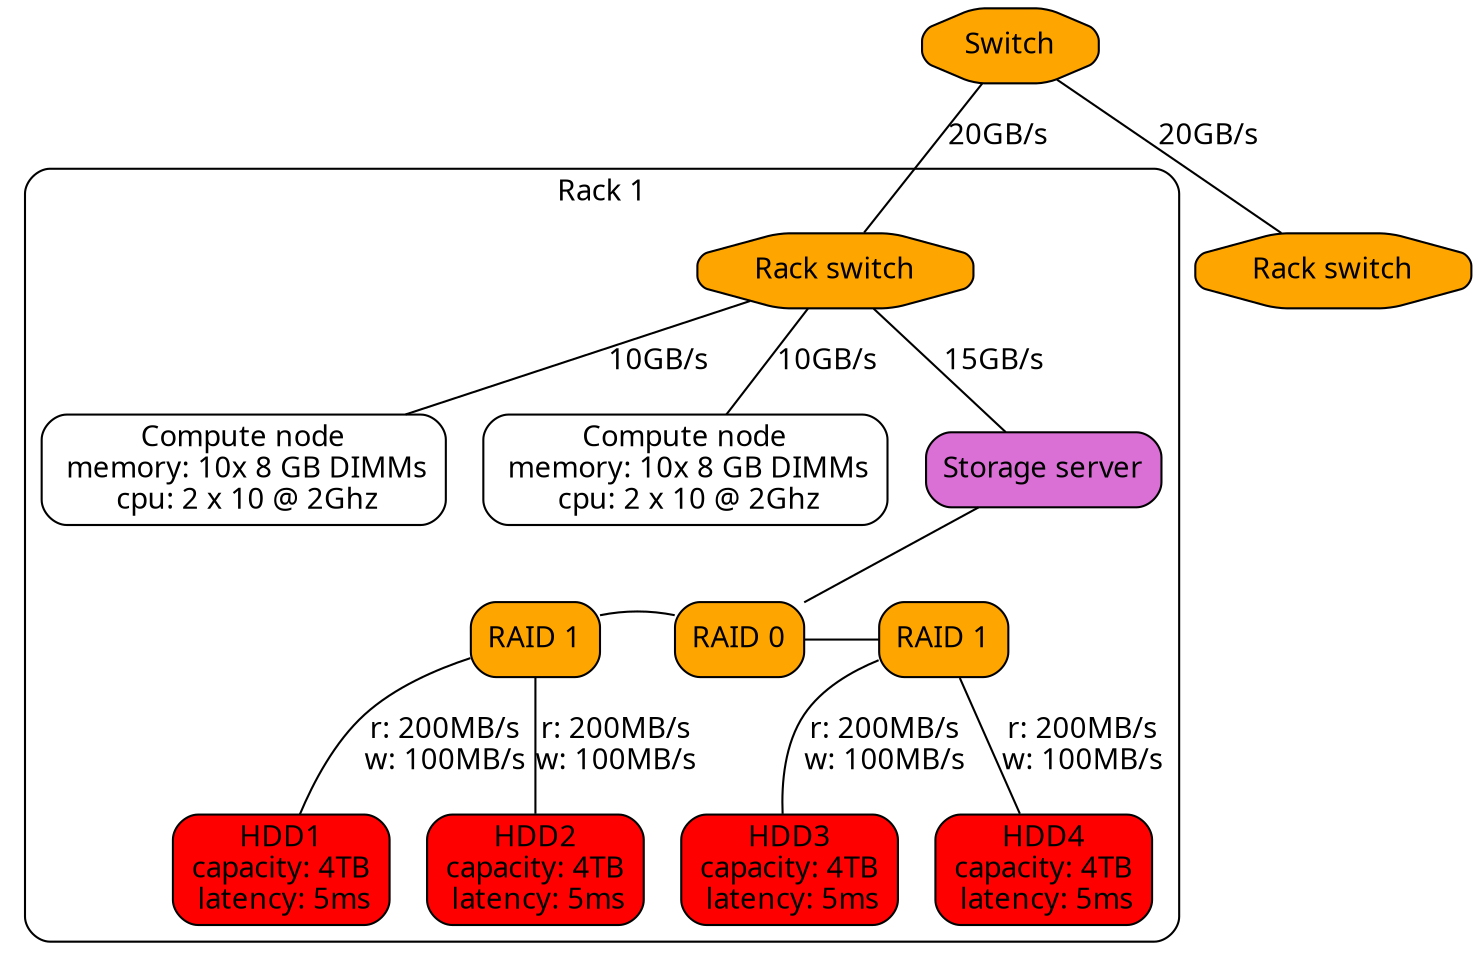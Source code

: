digraph {
	graph [fontname = "sans serif"];
	node [fontname = "sans serif", shape=box, style="filled, rounded"];
	edge [fontname = "sans serif", arrowhead=none];	

	########
	# NOTE!!
	# Edge arrowheads are set to none to simulate undirected graph, but enforce component order ;)
	########

	root_switch [label="Switch", shape="octagon", fillcolor="orange"];
	root_switch -> rack_switch1 [label="20GB/s"];
	root_switch -> rack_switch2 [label="20GB/s"];



subgraph cluster_rack1{
		label="Rack 1";
		style="rounded";


		{rank = same;
			rack_switch1 [label="Rack switch", shape="octagon", fillcolor="orange"];
		}

		rack_switch1 -> CN11 [label="10GB/s"];
		rack_switch1 -> CN12 [label="10GB/s"];
		rack_switch1 -> SS11 [label="15GB/s"];

		
		CN11 [label="Compute node\n memory: 10x 8 GB DIMMs\n cpu: 2 x 10 @ 2Ghz", fillcolor="white"];
		CN12 [label="Compute node\n memory: 10x 8 GB DIMMs\n cpu: 2 x 10 @ 2Ghz", fillcolor="white"];

		SS11 [label="Storage server", fillcolor="orchid"];
		SS11 -> RAID1_0;
	
		{rank=same
			RAID1_11 [label="RAID 1", fillcolor="orange"];
			RAID1_12 [label="RAID 1", fillcolor="orange"];
			RAID1_0 [label="RAID 0", fillcolor="orange"];
			
		}

		RAID1_11 -> RAID1_0 [style=invis]
		RAID1_0 -> RAID1_11;
		RAID1_0 -> RAID1_12;
		
		HDD11 [label="HDD1\ncapacity: 4TB\n latency: 5ms", fillcolor="red"];
		HDD12 [label="HDD2\ncapacity: 4TB\n latency: 5ms", fillcolor="red"];
		HDD13 [label="HDD3\ncapacity: 4TB\n latency: 5ms", fillcolor="red"];
		HDD14 [label="HDD4\ncapacity: 4TB\n latency: 5ms", fillcolor="red"];


		RAID1_11 -> HDD11 [label="r: 200MB/s\nw: 100MB/s"];
		RAID1_11 -> HDD12 [label="r: 200MB/s\nw: 100MB/s"];
		RAID1_12 -> HDD13 [label="r: 200MB/s\nw: 100MB/s"];
		RAID1_12 -> HDD14 [label="r: 200MB/s\nw: 100MB/s"];
	
			



	}
	
	rack_switch2 [label="Rack switch", shape="octagon", fillcolor="orange"];


}
